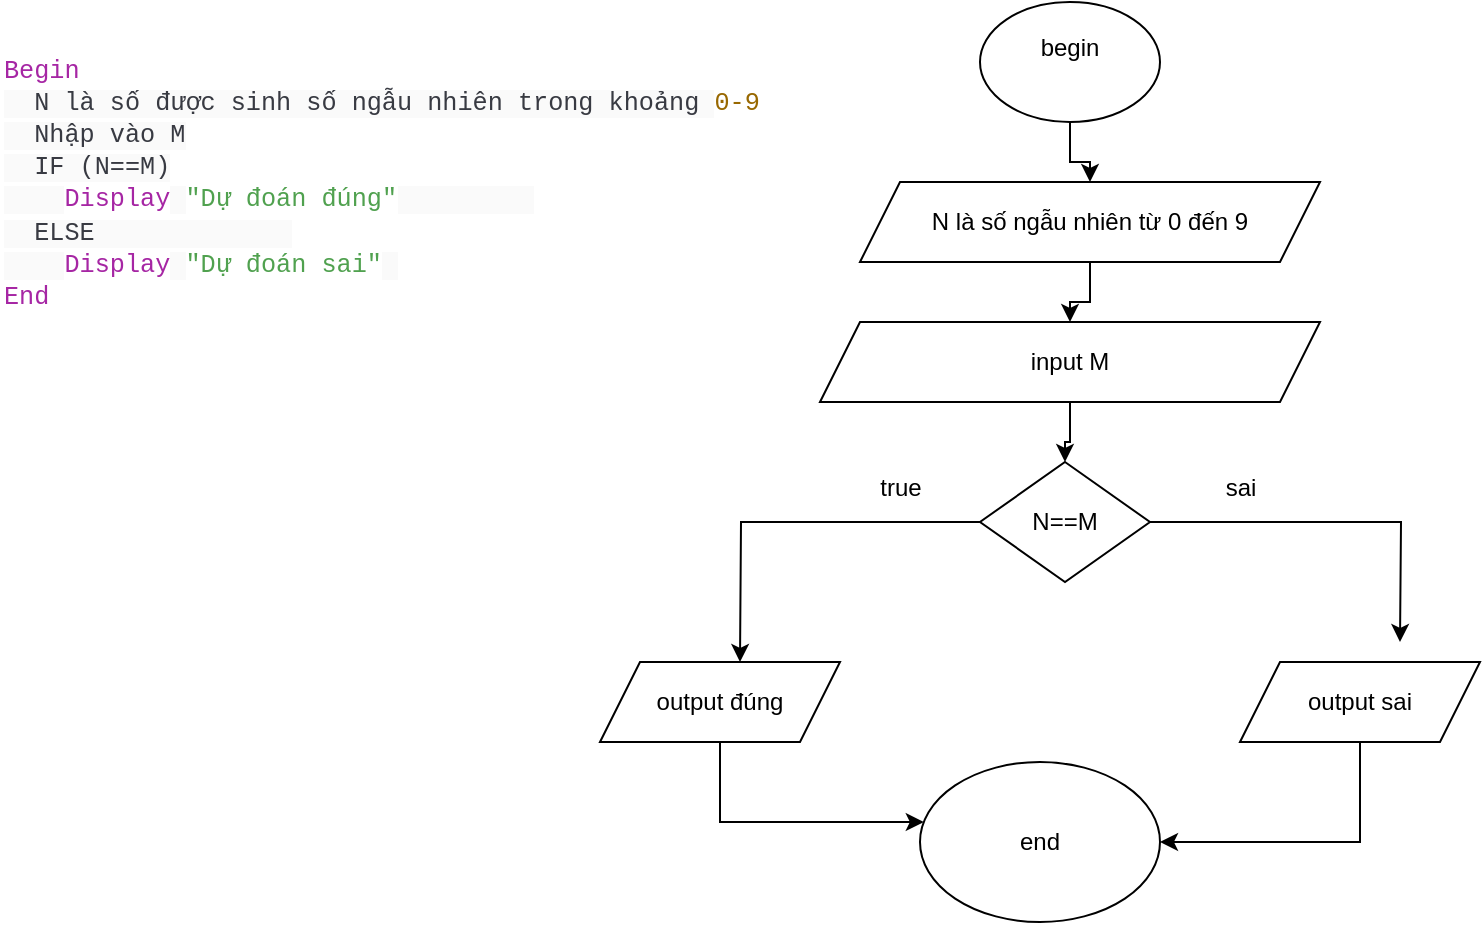 <mxfile version="24.6.4" type="device" pages="4">
  <diagram name="Page-1" id="bhbfgpit3lowmcE8QvX_">
    <mxGraphModel dx="1036" dy="606" grid="1" gridSize="10" guides="1" tooltips="1" connect="1" arrows="1" fold="1" page="1" pageScale="1" pageWidth="850" pageHeight="1100" math="0" shadow="0">
      <root>
        <mxCell id="0" />
        <mxCell id="1" parent="0" />
        <mxCell id="yiTXcHkYaBX103gatUNw-1" value="&lt;span class=&quot;hljs-keyword&quot; style=&quot;box-sizing: border-box; color: rgb(166, 38, 164); font-family: SFMono-Regular, Menlo, Monaco, Consolas, &amp;quot;Liberation Mono&amp;quot;, &amp;quot;Courier New&amp;quot;, monospace; font-size: 12.6px; font-style: normal; font-variant-ligatures: normal; font-variant-caps: normal; font-weight: 400; letter-spacing: normal; orphans: 2; text-align: left; text-indent: 0px; text-transform: none; widows: 2; word-spacing: 0px; -webkit-text-stroke-width: 0px; white-space: pre; text-decoration-thickness: initial; text-decoration-style: initial; text-decoration-color: initial;&quot;&gt;Begin&lt;/span&gt;&lt;br style=&quot;box-sizing: border-box; color: rgb(56, 58, 66); font-family: SFMono-Regular, Menlo, Monaco, Consolas, &amp;quot;Liberation Mono&amp;quot;, &amp;quot;Courier New&amp;quot;, monospace; font-size: 12.6px; font-style: normal; font-variant-ligatures: normal; font-variant-caps: normal; font-weight: 400; letter-spacing: normal; orphans: 2; text-align: left; text-indent: 0px; text-transform: none; widows: 2; word-spacing: 0px; -webkit-text-stroke-width: 0px; white-space: pre; text-decoration-thickness: initial; text-decoration-style: initial; text-decoration-color: initial;&quot;&gt;&lt;span style=&quot;color: rgb(56, 58, 66); font-family: SFMono-Regular, Menlo, Monaco, Consolas, &amp;quot;Liberation Mono&amp;quot;, &amp;quot;Courier New&amp;quot;, monospace; font-size: 12.6px; font-style: normal; font-variant-ligatures: normal; font-variant-caps: normal; font-weight: 400; letter-spacing: normal; orphans: 2; text-align: left; text-indent: 0px; text-transform: none; widows: 2; word-spacing: 0px; -webkit-text-stroke-width: 0px; white-space: pre; background-color: rgb(250, 250, 250); text-decoration-thickness: initial; text-decoration-style: initial; text-decoration-color: initial; display: inline !important; float: none;&quot;&gt;&amp;nbsp; N là số được sinh số ngẫu nhiên trong khoảng &lt;/span&gt;&lt;span class=&quot;hljs-number&quot; style=&quot;box-sizing: border-box; color: rgb(152, 104, 1); font-family: SFMono-Regular, Menlo, Monaco, Consolas, &amp;quot;Liberation Mono&amp;quot;, &amp;quot;Courier New&amp;quot;, monospace; font-size: 12.6px; font-style: normal; font-variant-ligatures: normal; font-variant-caps: normal; font-weight: 400; letter-spacing: normal; orphans: 2; text-align: left; text-indent: 0px; text-transform: none; widows: 2; word-spacing: 0px; -webkit-text-stroke-width: 0px; white-space: pre; text-decoration-thickness: initial; text-decoration-style: initial; text-decoration-color: initial;&quot;&gt;0&lt;/span&gt;&lt;span class=&quot;hljs-number&quot; style=&quot;box-sizing: border-box; color: rgb(152, 104, 1); font-family: SFMono-Regular, Menlo, Monaco, Consolas, &amp;quot;Liberation Mono&amp;quot;, &amp;quot;Courier New&amp;quot;, monospace; font-size: 12.6px; font-style: normal; font-variant-ligatures: normal; font-variant-caps: normal; font-weight: 400; letter-spacing: normal; orphans: 2; text-align: left; text-indent: 0px; text-transform: none; widows: 2; word-spacing: 0px; -webkit-text-stroke-width: 0px; white-space: pre; text-decoration-thickness: initial; text-decoration-style: initial; text-decoration-color: initial;&quot;&gt;-9&lt;/span&gt;&lt;br style=&quot;box-sizing: border-box; color: rgb(56, 58, 66); font-family: SFMono-Regular, Menlo, Monaco, Consolas, &amp;quot;Liberation Mono&amp;quot;, &amp;quot;Courier New&amp;quot;, monospace; font-size: 12.6px; font-style: normal; font-variant-ligatures: normal; font-variant-caps: normal; font-weight: 400; letter-spacing: normal; orphans: 2; text-align: left; text-indent: 0px; text-transform: none; widows: 2; word-spacing: 0px; -webkit-text-stroke-width: 0px; white-space: pre; text-decoration-thickness: initial; text-decoration-style: initial; text-decoration-color: initial;&quot;&gt;&lt;span style=&quot;color: rgb(56, 58, 66); font-family: SFMono-Regular, Menlo, Monaco, Consolas, &amp;quot;Liberation Mono&amp;quot;, &amp;quot;Courier New&amp;quot;, monospace; font-size: 12.6px; font-style: normal; font-variant-ligatures: normal; font-variant-caps: normal; font-weight: 400; letter-spacing: normal; orphans: 2; text-align: left; text-indent: 0px; text-transform: none; widows: 2; word-spacing: 0px; -webkit-text-stroke-width: 0px; white-space: pre; background-color: rgb(250, 250, 250); text-decoration-thickness: initial; text-decoration-style: initial; text-decoration-color: initial; display: inline !important; float: none;&quot;&gt;&amp;nbsp; Nhập vào M&lt;/span&gt;&lt;br style=&quot;box-sizing: border-box; color: rgb(56, 58, 66); font-family: SFMono-Regular, Menlo, Monaco, Consolas, &amp;quot;Liberation Mono&amp;quot;, &amp;quot;Courier New&amp;quot;, monospace; font-size: 12.6px; font-style: normal; font-variant-ligatures: normal; font-variant-caps: normal; font-weight: 400; letter-spacing: normal; orphans: 2; text-align: left; text-indent: 0px; text-transform: none; widows: 2; word-spacing: 0px; -webkit-text-stroke-width: 0px; white-space: pre; text-decoration-thickness: initial; text-decoration-style: initial; text-decoration-color: initial;&quot;&gt;&lt;span style=&quot;color: rgb(56, 58, 66); font-family: SFMono-Regular, Menlo, Monaco, Consolas, &amp;quot;Liberation Mono&amp;quot;, &amp;quot;Courier New&amp;quot;, monospace; font-size: 12.6px; font-style: normal; font-variant-ligatures: normal; font-variant-caps: normal; font-weight: 400; letter-spacing: normal; orphans: 2; text-align: left; text-indent: 0px; text-transform: none; widows: 2; word-spacing: 0px; -webkit-text-stroke-width: 0px; white-space: pre; background-color: rgb(250, 250, 250); text-decoration-thickness: initial; text-decoration-style: initial; text-decoration-color: initial; display: inline !important; float: none;&quot;&gt;&amp;nbsp; IF (N==M)&lt;/span&gt;&lt;br style=&quot;box-sizing: border-box; color: rgb(56, 58, 66); font-family: SFMono-Regular, Menlo, Monaco, Consolas, &amp;quot;Liberation Mono&amp;quot;, &amp;quot;Courier New&amp;quot;, monospace; font-size: 12.6px; font-style: normal; font-variant-ligatures: normal; font-variant-caps: normal; font-weight: 400; letter-spacing: normal; orphans: 2; text-align: left; text-indent: 0px; text-transform: none; widows: 2; word-spacing: 0px; -webkit-text-stroke-width: 0px; white-space: pre; text-decoration-thickness: initial; text-decoration-style: initial; text-decoration-color: initial;&quot;&gt;&lt;span style=&quot;color: rgb(56, 58, 66); font-family: SFMono-Regular, Menlo, Monaco, Consolas, &amp;quot;Liberation Mono&amp;quot;, &amp;quot;Courier New&amp;quot;, monospace; font-size: 12.6px; font-style: normal; font-variant-ligatures: normal; font-variant-caps: normal; font-weight: 400; letter-spacing: normal; orphans: 2; text-align: left; text-indent: 0px; text-transform: none; widows: 2; word-spacing: 0px; -webkit-text-stroke-width: 0px; white-space: pre; background-color: rgb(250, 250, 250); text-decoration-thickness: initial; text-decoration-style: initial; text-decoration-color: initial; display: inline !important; float: none;&quot;&gt;&amp;nbsp;&amp;nbsp;&amp;nbsp; &lt;/span&gt;&lt;span class=&quot;hljs-keyword&quot; style=&quot;box-sizing: border-box; color: rgb(166, 38, 164); font-family: SFMono-Regular, Menlo, Monaco, Consolas, &amp;quot;Liberation Mono&amp;quot;, &amp;quot;Courier New&amp;quot;, monospace; font-size: 12.6px; font-style: normal; font-variant-ligatures: normal; font-variant-caps: normal; font-weight: 400; letter-spacing: normal; orphans: 2; text-align: left; text-indent: 0px; text-transform: none; widows: 2; word-spacing: 0px; -webkit-text-stroke-width: 0px; white-space: pre; text-decoration-thickness: initial; text-decoration-style: initial; text-decoration-color: initial;&quot;&gt;Display&lt;/span&gt;&lt;span style=&quot;color: rgb(56, 58, 66); font-family: SFMono-Regular, Menlo, Monaco, Consolas, &amp;quot;Liberation Mono&amp;quot;, &amp;quot;Courier New&amp;quot;, monospace; font-size: 12.6px; font-style: normal; font-variant-ligatures: normal; font-variant-caps: normal; font-weight: 400; letter-spacing: normal; orphans: 2; text-align: left; text-indent: 0px; text-transform: none; widows: 2; word-spacing: 0px; -webkit-text-stroke-width: 0px; white-space: pre; background-color: rgb(250, 250, 250); text-decoration-thickness: initial; text-decoration-style: initial; text-decoration-color: initial; display: inline !important; float: none;&quot;&gt; &lt;/span&gt;&lt;span class=&quot;hljs-string&quot; style=&quot;box-sizing: border-box; color: rgb(80, 161, 79); font-family: SFMono-Regular, Menlo, Monaco, Consolas, &amp;quot;Liberation Mono&amp;quot;, &amp;quot;Courier New&amp;quot;, monospace; font-size: 12.6px; font-style: normal; font-variant-ligatures: normal; font-variant-caps: normal; font-weight: 400; letter-spacing: normal; orphans: 2; text-align: left; text-indent: 0px; text-transform: none; widows: 2; word-spacing: 0px; -webkit-text-stroke-width: 0px; white-space: pre; text-decoration-thickness: initial; text-decoration-style: initial; text-decoration-color: initial;&quot;&gt;&quot;Dự đoán đúng&quot;&lt;/span&gt;&lt;span style=&quot;color: rgb(56, 58, 66); font-family: SFMono-Regular, Menlo, Monaco, Consolas, &amp;quot;Liberation Mono&amp;quot;, &amp;quot;Courier New&amp;quot;, monospace; font-size: 12.6px; font-style: normal; font-variant-ligatures: normal; font-variant-caps: normal; font-weight: 400; letter-spacing: normal; orphans: 2; text-align: left; text-indent: 0px; text-transform: none; widows: 2; word-spacing: 0px; -webkit-text-stroke-width: 0px; white-space: pre; background-color: rgb(250, 250, 250); text-decoration-thickness: initial; text-decoration-style: initial; text-decoration-color: initial; display: inline !important; float: none;&quot;&gt;&amp;nbsp;&amp;nbsp;&amp;nbsp;&amp;nbsp;&amp;nbsp;&amp;nbsp;&amp;nbsp; &amp;nbsp;&lt;/span&gt;&lt;br style=&quot;box-sizing: border-box; color: rgb(56, 58, 66); font-family: SFMono-Regular, Menlo, Monaco, Consolas, &amp;quot;Liberation Mono&amp;quot;, &amp;quot;Courier New&amp;quot;, monospace; font-size: 12.6px; font-style: normal; font-variant-ligatures: normal; font-variant-caps: normal; font-weight: 400; letter-spacing: normal; orphans: 2; text-align: left; text-indent: 0px; text-transform: none; widows: 2; word-spacing: 0px; -webkit-text-stroke-width: 0px; white-space: pre; text-decoration-thickness: initial; text-decoration-style: initial; text-decoration-color: initial;&quot;&gt;&lt;span style=&quot;color: rgb(56, 58, 66); font-family: SFMono-Regular, Menlo, Monaco, Consolas, &amp;quot;Liberation Mono&amp;quot;, &amp;quot;Courier New&amp;quot;, monospace; font-size: 12.6px; font-style: normal; font-variant-ligatures: normal; font-variant-caps: normal; font-weight: 400; letter-spacing: normal; orphans: 2; text-align: left; text-indent: 0px; text-transform: none; widows: 2; word-spacing: 0px; -webkit-text-stroke-width: 0px; white-space: pre; background-color: rgb(250, 250, 250); text-decoration-thickness: initial; text-decoration-style: initial; text-decoration-color: initial; display: inline !important; float: none;&quot;&gt;&amp;nbsp; ELSE&amp;nbsp;&amp;nbsp;&amp;nbsp;&amp;nbsp;&amp;nbsp;&amp;nbsp;&amp;nbsp;&amp;nbsp;&amp;nbsp;&amp;nbsp;&amp;nbsp; &amp;nbsp;&lt;/span&gt;&lt;br style=&quot;box-sizing: border-box; color: rgb(56, 58, 66); font-family: SFMono-Regular, Menlo, Monaco, Consolas, &amp;quot;Liberation Mono&amp;quot;, &amp;quot;Courier New&amp;quot;, monospace; font-size: 12.6px; font-style: normal; font-variant-ligatures: normal; font-variant-caps: normal; font-weight: 400; letter-spacing: normal; orphans: 2; text-align: left; text-indent: 0px; text-transform: none; widows: 2; word-spacing: 0px; -webkit-text-stroke-width: 0px; white-space: pre; text-decoration-thickness: initial; text-decoration-style: initial; text-decoration-color: initial;&quot;&gt;&lt;span style=&quot;color: rgb(56, 58, 66); font-family: SFMono-Regular, Menlo, Monaco, Consolas, &amp;quot;Liberation Mono&amp;quot;, &amp;quot;Courier New&amp;quot;, monospace; font-size: 12.6px; font-style: normal; font-variant-ligatures: normal; font-variant-caps: normal; font-weight: 400; letter-spacing: normal; orphans: 2; text-align: left; text-indent: 0px; text-transform: none; widows: 2; word-spacing: 0px; -webkit-text-stroke-width: 0px; white-space: pre; background-color: rgb(250, 250, 250); text-decoration-thickness: initial; text-decoration-style: initial; text-decoration-color: initial; display: inline !important; float: none;&quot;&gt;&amp;nbsp;&amp;nbsp;&amp;nbsp; &lt;/span&gt;&lt;span class=&quot;hljs-keyword&quot; style=&quot;box-sizing: border-box; color: rgb(166, 38, 164); font-family: SFMono-Regular, Menlo, Monaco, Consolas, &amp;quot;Liberation Mono&amp;quot;, &amp;quot;Courier New&amp;quot;, monospace; font-size: 12.6px; font-style: normal; font-variant-ligatures: normal; font-variant-caps: normal; font-weight: 400; letter-spacing: normal; orphans: 2; text-align: left; text-indent: 0px; text-transform: none; widows: 2; word-spacing: 0px; -webkit-text-stroke-width: 0px; white-space: pre; text-decoration-thickness: initial; text-decoration-style: initial; text-decoration-color: initial;&quot;&gt;Display&lt;/span&gt;&lt;span style=&quot;color: rgb(56, 58, 66); font-family: SFMono-Regular, Menlo, Monaco, Consolas, &amp;quot;Liberation Mono&amp;quot;, &amp;quot;Courier New&amp;quot;, monospace; font-size: 12.6px; font-style: normal; font-variant-ligatures: normal; font-variant-caps: normal; font-weight: 400; letter-spacing: normal; orphans: 2; text-align: left; text-indent: 0px; text-transform: none; widows: 2; word-spacing: 0px; -webkit-text-stroke-width: 0px; white-space: pre; background-color: rgb(250, 250, 250); text-decoration-thickness: initial; text-decoration-style: initial; text-decoration-color: initial; display: inline !important; float: none;&quot;&gt; &lt;/span&gt;&lt;span class=&quot;hljs-string&quot; style=&quot;box-sizing: border-box; color: rgb(80, 161, 79); font-family: SFMono-Regular, Menlo, Monaco, Consolas, &amp;quot;Liberation Mono&amp;quot;, &amp;quot;Courier New&amp;quot;, monospace; font-size: 12.6px; font-style: normal; font-variant-ligatures: normal; font-variant-caps: normal; font-weight: 400; letter-spacing: normal; orphans: 2; text-align: left; text-indent: 0px; text-transform: none; widows: 2; word-spacing: 0px; -webkit-text-stroke-width: 0px; white-space: pre; text-decoration-thickness: initial; text-decoration-style: initial; text-decoration-color: initial;&quot;&gt;&quot;Dự đoán sai&quot;&lt;/span&gt;&lt;span style=&quot;color: rgb(56, 58, 66); font-family: SFMono-Regular, Menlo, Monaco, Consolas, &amp;quot;Liberation Mono&amp;quot;, &amp;quot;Courier New&amp;quot;, monospace; font-size: 12.6px; font-style: normal; font-variant-ligatures: normal; font-variant-caps: normal; font-weight: 400; letter-spacing: normal; orphans: 2; text-align: left; text-indent: 0px; text-transform: none; widows: 2; word-spacing: 0px; -webkit-text-stroke-width: 0px; white-space: pre; background-color: rgb(250, 250, 250); text-decoration-thickness: initial; text-decoration-style: initial; text-decoration-color: initial; display: inline !important; float: none;&quot;&gt; &lt;/span&gt;&lt;br style=&quot;box-sizing: border-box; color: rgb(56, 58, 66); font-family: SFMono-Regular, Menlo, Monaco, Consolas, &amp;quot;Liberation Mono&amp;quot;, &amp;quot;Courier New&amp;quot;, monospace; font-size: 12.6px; font-style: normal; font-variant-ligatures: normal; font-variant-caps: normal; font-weight: 400; letter-spacing: normal; orphans: 2; text-align: left; text-indent: 0px; text-transform: none; widows: 2; word-spacing: 0px; -webkit-text-stroke-width: 0px; white-space: pre; text-decoration-thickness: initial; text-decoration-style: initial; text-decoration-color: initial;&quot;&gt;&lt;span class=&quot;hljs-keyword&quot; style=&quot;box-sizing: border-box; color: rgb(166, 38, 164); font-family: SFMono-Regular, Menlo, Monaco, Consolas, &amp;quot;Liberation Mono&amp;quot;, &amp;quot;Courier New&amp;quot;, monospace; font-size: 12.6px; font-style: normal; font-variant-ligatures: normal; font-variant-caps: normal; font-weight: 400; letter-spacing: normal; orphans: 2; text-align: left; text-indent: 0px; text-transform: none; widows: 2; word-spacing: 0px; -webkit-text-stroke-width: 0px; white-space: pre; text-decoration-thickness: initial; text-decoration-style: initial; text-decoration-color: initial;&quot;&gt;End&lt;/span&gt;" style="text;whiteSpace=wrap;html=1;" vertex="1" parent="1">
          <mxGeometry x="20" y="130" width="350" height="120" as="geometry" />
        </mxCell>
        <mxCell id="yiTXcHkYaBX103gatUNw-6" style="edgeStyle=orthogonalEdgeStyle;rounded=0;orthogonalLoop=1;jettySize=auto;html=1;" edge="1" parent="1" source="yiTXcHkYaBX103gatUNw-2" target="yiTXcHkYaBX103gatUNw-3">
          <mxGeometry relative="1" as="geometry" />
        </mxCell>
        <mxCell id="yiTXcHkYaBX103gatUNw-2" value="begin&lt;div&gt;&lt;br&gt;&lt;/div&gt;" style="ellipse;whiteSpace=wrap;html=1;" vertex="1" parent="1">
          <mxGeometry x="510" y="110" width="90" height="60" as="geometry" />
        </mxCell>
        <mxCell id="yiTXcHkYaBX103gatUNw-7" style="edgeStyle=orthogonalEdgeStyle;rounded=0;orthogonalLoop=1;jettySize=auto;html=1;" edge="1" parent="1" source="yiTXcHkYaBX103gatUNw-3" target="yiTXcHkYaBX103gatUNw-4">
          <mxGeometry relative="1" as="geometry" />
        </mxCell>
        <mxCell id="yiTXcHkYaBX103gatUNw-3" value="N là số ngẫu nhiên từ 0 đến 9" style="shape=parallelogram;perimeter=parallelogramPerimeter;whiteSpace=wrap;html=1;fixedSize=1;" vertex="1" parent="1">
          <mxGeometry x="450" y="200" width="230" height="40" as="geometry" />
        </mxCell>
        <mxCell id="yiTXcHkYaBX103gatUNw-9" style="edgeStyle=orthogonalEdgeStyle;rounded=0;orthogonalLoop=1;jettySize=auto;html=1;" edge="1" parent="1" source="yiTXcHkYaBX103gatUNw-4" target="yiTXcHkYaBX103gatUNw-8">
          <mxGeometry relative="1" as="geometry" />
        </mxCell>
        <mxCell id="yiTXcHkYaBX103gatUNw-4" value="input M" style="shape=parallelogram;perimeter=parallelogramPerimeter;whiteSpace=wrap;html=1;fixedSize=1;" vertex="1" parent="1">
          <mxGeometry x="430" y="270" width="250" height="40" as="geometry" />
        </mxCell>
        <mxCell id="yiTXcHkYaBX103gatUNw-10" style="edgeStyle=orthogonalEdgeStyle;rounded=0;orthogonalLoop=1;jettySize=auto;html=1;" edge="1" parent="1" source="yiTXcHkYaBX103gatUNw-8">
          <mxGeometry relative="1" as="geometry">
            <mxPoint x="390" y="440" as="targetPoint" />
          </mxGeometry>
        </mxCell>
        <mxCell id="yiTXcHkYaBX103gatUNw-13" style="edgeStyle=orthogonalEdgeStyle;rounded=0;orthogonalLoop=1;jettySize=auto;html=1;" edge="1" parent="1" source="yiTXcHkYaBX103gatUNw-8">
          <mxGeometry relative="1" as="geometry">
            <mxPoint x="720" y="430" as="targetPoint" />
          </mxGeometry>
        </mxCell>
        <mxCell id="yiTXcHkYaBX103gatUNw-8" value="N==M" style="rhombus;whiteSpace=wrap;html=1;" vertex="1" parent="1">
          <mxGeometry x="510" y="340" width="85" height="60" as="geometry" />
        </mxCell>
        <mxCell id="yiTXcHkYaBX103gatUNw-16" style="edgeStyle=orthogonalEdgeStyle;rounded=0;orthogonalLoop=1;jettySize=auto;html=1;" edge="1" parent="1" source="yiTXcHkYaBX103gatUNw-11" target="yiTXcHkYaBX103gatUNw-15">
          <mxGeometry relative="1" as="geometry">
            <mxPoint x="380" y="540" as="targetPoint" />
            <Array as="points">
              <mxPoint x="380" y="520" />
            </Array>
          </mxGeometry>
        </mxCell>
        <mxCell id="yiTXcHkYaBX103gatUNw-11" value="output đúng" style="shape=parallelogram;perimeter=parallelogramPerimeter;whiteSpace=wrap;html=1;fixedSize=1;" vertex="1" parent="1">
          <mxGeometry x="320" y="440" width="120" height="40" as="geometry" />
        </mxCell>
        <mxCell id="yiTXcHkYaBX103gatUNw-17" style="edgeStyle=orthogonalEdgeStyle;rounded=0;orthogonalLoop=1;jettySize=auto;html=1;entryX=1;entryY=0.5;entryDx=0;entryDy=0;" edge="1" parent="1" source="yiTXcHkYaBX103gatUNw-12" target="yiTXcHkYaBX103gatUNw-15">
          <mxGeometry relative="1" as="geometry">
            <Array as="points">
              <mxPoint x="700" y="530" />
            </Array>
          </mxGeometry>
        </mxCell>
        <mxCell id="yiTXcHkYaBX103gatUNw-12" value="output sai" style="shape=parallelogram;perimeter=parallelogramPerimeter;whiteSpace=wrap;html=1;fixedSize=1;" vertex="1" parent="1">
          <mxGeometry x="640" y="440" width="120" height="40" as="geometry" />
        </mxCell>
        <mxCell id="yiTXcHkYaBX103gatUNw-15" value="end" style="ellipse;whiteSpace=wrap;html=1;" vertex="1" parent="1">
          <mxGeometry x="480" y="490" width="120" height="80" as="geometry" />
        </mxCell>
        <mxCell id="yiTXcHkYaBX103gatUNw-18" value="true" style="text;html=1;align=center;verticalAlign=middle;resizable=0;points=[];autosize=1;strokeColor=none;fillColor=none;" vertex="1" parent="1">
          <mxGeometry x="450" y="338" width="40" height="30" as="geometry" />
        </mxCell>
        <mxCell id="yiTXcHkYaBX103gatUNw-19" value="sai" style="text;html=1;align=center;verticalAlign=middle;resizable=0;points=[];autosize=1;strokeColor=none;fillColor=none;" vertex="1" parent="1">
          <mxGeometry x="620" y="338" width="40" height="30" as="geometry" />
        </mxCell>
      </root>
    </mxGraphModel>
  </diagram>
  <diagram id="GyvNtL29dbaTqg2r1fX8" name="Page-2">
    <mxGraphModel dx="1036" dy="606" grid="1" gridSize="10" guides="1" tooltips="1" connect="1" arrows="1" fold="1" page="1" pageScale="1" pageWidth="850" pageHeight="1100" math="0" shadow="0">
      <root>
        <mxCell id="0" />
        <mxCell id="1" parent="0" />
        <mxCell id="lme1MYv5iVQYJhb0wVyr-4" value="begin" style="ellipse;whiteSpace=wrap;html=1;" vertex="1" parent="1">
          <mxGeometry x="510" y="70" width="120" height="50" as="geometry" />
        </mxCell>
        <mxCell id="lme1MYv5iVQYJhb0wVyr-10" style="edgeStyle=orthogonalEdgeStyle;rounded=0;orthogonalLoop=1;jettySize=auto;html=1;" edge="1" parent="1" source="lme1MYv5iVQYJhb0wVyr-5">
          <mxGeometry relative="1" as="geometry">
            <mxPoint x="575" y="220" as="targetPoint" />
          </mxGeometry>
        </mxCell>
        <mxCell id="lme1MYv5iVQYJhb0wVyr-5" value="math , physics , chemistry&amp;nbsp;&lt;div&gt;R = average&lt;/div&gt;" style="shape=parallelogram;perimeter=parallelogramPerimeter;whiteSpace=wrap;html=1;fixedSize=1;" vertex="1" parent="1">
          <mxGeometry x="460" y="150" width="230" height="40" as="geometry" />
        </mxCell>
        <mxCell id="lme1MYv5iVQYJhb0wVyr-9" style="edgeStyle=orthogonalEdgeStyle;rounded=0;orthogonalLoop=1;jettySize=auto;html=1;entryX=0.478;entryY=0.25;entryDx=0;entryDy=0;entryPerimeter=0;" edge="1" parent="1" source="lme1MYv5iVQYJhb0wVyr-4" target="lme1MYv5iVQYJhb0wVyr-5">
          <mxGeometry relative="1" as="geometry" />
        </mxCell>
        <mxCell id="lme1MYv5iVQYJhb0wVyr-17" style="edgeStyle=orthogonalEdgeStyle;rounded=0;orthogonalLoop=1;jettySize=auto;html=1;entryX=0.5;entryY=0;entryDx=0;entryDy=0;" edge="1" parent="1" source="lme1MYv5iVQYJhb0wVyr-14" target="lme1MYv5iVQYJhb0wVyr-15">
          <mxGeometry relative="1" as="geometry" />
        </mxCell>
        <mxCell id="lme1MYv5iVQYJhb0wVyr-14" value="R = (math + physics + chemistry) / 3" style="rounded=0;whiteSpace=wrap;html=1;" vertex="1" parent="1">
          <mxGeometry x="497.5" y="225" width="155" height="60" as="geometry" />
        </mxCell>
        <mxCell id="lme1MYv5iVQYJhb0wVyr-18" style="edgeStyle=orthogonalEdgeStyle;rounded=0;orthogonalLoop=1;jettySize=auto;html=1;" edge="1" parent="1" source="lme1MYv5iVQYJhb0wVyr-15" target="lme1MYv5iVQYJhb0wVyr-16">
          <mxGeometry relative="1" as="geometry" />
        </mxCell>
        <mxCell id="lme1MYv5iVQYJhb0wVyr-15" value="output R" style="shape=parallelogram;perimeter=parallelogramPerimeter;whiteSpace=wrap;html=1;fixedSize=1;size=10;" vertex="1" parent="1">
          <mxGeometry x="476.25" y="320" width="187.5" height="40" as="geometry" />
        </mxCell>
        <mxCell id="lme1MYv5iVQYJhb0wVyr-16" value="end" style="ellipse;whiteSpace=wrap;html=1;" vertex="1" parent="1">
          <mxGeometry x="510" y="390" width="120" height="50" as="geometry" />
        </mxCell>
        <mxCell id="lme1MYv5iVQYJhb0wVyr-20" value="&lt;p class=&quot;MsoNormal&quot;&gt;Begin &lt;/p&gt;&#xa;&#xa;&lt;p class=&quot;MsoNormal&quot;&gt;Input &lt;span style=&quot;mso-spacerun:yes&quot;&gt;&amp;nbsp;&lt;/span&gt;math, physics ,&#xa;chemistry , R = average&lt;/p&gt;&#xa;&#xa;&lt;p class=&quot;MsoNormal&quot;&gt;&lt;span style=&quot;mso-spacerun:yes&quot;&gt;&amp;nbsp;&amp;nbsp;&amp;nbsp;&amp;nbsp;&amp;nbsp; &lt;/span&gt;R = (a+b+c)/3&lt;/p&gt;&#xa;&#xa;&lt;p class=&quot;MsoNormal&quot;&gt;Output R&lt;/p&gt;&#xa;&#xa;&lt;p class=&quot;MsoNormal&quot;&gt;End&lt;/p&gt;&#xa;&#xa;&lt;p class=&quot;MsoNormal&quot;&gt;&amp;nbsp;&lt;/p&gt;" style="text;whiteSpace=wrap;html=1;" vertex="1" parent="1">
          <mxGeometry x="50" y="40" width="160" height="410" as="geometry" />
        </mxCell>
      </root>
    </mxGraphModel>
  </diagram>
  <diagram id="u-iZ9A9UIvrqMXlQp1tI" name="Page-3">
    <mxGraphModel dx="1036" dy="606" grid="1" gridSize="10" guides="1" tooltips="1" connect="1" arrows="1" fold="1" page="1" pageScale="1" pageWidth="850" pageHeight="1100" math="0" shadow="0">
      <root>
        <mxCell id="0" />
        <mxCell id="1" parent="0" />
        <mxCell id="Y6Bzm8AtuTuKka6iInX6-2" value="&lt;p class=&quot;MsoNormal&quot;&gt;begin&lt;/p&gt;&#xa;&#xa;&lt;p class=&quot;MsoNormal&quot;&gt;input a,b,c &lt;/p&gt;&#xa;&#xa;&lt;p class=&quot;MsoNormal&quot;&gt;&lt;span style=&quot;mso-spacerun:yes&quot;&gt;&amp;nbsp;&amp;nbsp;&amp;nbsp;&amp;nbsp;&amp;nbsp;&amp;nbsp; &lt;/span&gt;max = a&lt;/p&gt;&#xa;&#xa;&lt;p class=&quot;MsoNormal&quot;&gt;if b &amp;gt; max , max = b &lt;/p&gt;&#xa;&#xa;&lt;p class=&quot;MsoNormal&quot;&gt;if c &amp;gt; max , max = C &lt;/p&gt;&#xa;&#xa;&lt;p class=&quot;MsoNormal&quot;&gt;display max &lt;/p&gt;&#xa;&#xa;&lt;p class=&quot;MsoNormal&quot;&gt;end &lt;/p&gt;" style="text;whiteSpace=wrap;html=1;" vertex="1" parent="1">
          <mxGeometry x="20" y="60" width="190" height="450" as="geometry" />
        </mxCell>
        <mxCell id="Y6Bzm8AtuTuKka6iInX6-3" value="begin&#39;" style="ellipse;whiteSpace=wrap;html=1;" vertex="1" parent="1">
          <mxGeometry x="460" y="70" width="120" height="50" as="geometry" />
        </mxCell>
        <mxCell id="Y6Bzm8AtuTuKka6iInX6-22" style="edgeStyle=orthogonalEdgeStyle;rounded=0;orthogonalLoop=1;jettySize=auto;html=1;entryX=0.5;entryY=0;entryDx=0;entryDy=0;" edge="1" parent="1" source="Y6Bzm8AtuTuKka6iInX6-4" target="Y6Bzm8AtuTuKka6iInX6-9">
          <mxGeometry relative="1" as="geometry" />
        </mxCell>
        <mxCell id="Y6Bzm8AtuTuKka6iInX6-4" value="input a,b,c&amp;nbsp;" style="shape=parallelogram;perimeter=parallelogramPerimeter;whiteSpace=wrap;html=1;fixedSize=1;" vertex="1" parent="1">
          <mxGeometry x="410" y="160" width="200" height="40" as="geometry" />
        </mxCell>
        <mxCell id="Y6Bzm8AtuTuKka6iInX6-10" style="edgeStyle=orthogonalEdgeStyle;rounded=0;orthogonalLoop=1;jettySize=auto;html=1;" edge="1" parent="1" source="Y6Bzm8AtuTuKka6iInX6-6">
          <mxGeometry relative="1" as="geometry">
            <mxPoint x="510" y="390" as="targetPoint" />
          </mxGeometry>
        </mxCell>
        <mxCell id="Y6Bzm8AtuTuKka6iInX6-6" value="b&amp;gt;max" style="rhombus;whiteSpace=wrap;html=1;" vertex="1" parent="1">
          <mxGeometry x="470" y="300" width="80" height="60" as="geometry" />
        </mxCell>
        <mxCell id="Y6Bzm8AtuTuKka6iInX6-24" style="edgeStyle=orthogonalEdgeStyle;rounded=0;orthogonalLoop=1;jettySize=auto;html=1;" edge="1" parent="1" source="Y6Bzm8AtuTuKka6iInX6-8">
          <mxGeometry relative="1" as="geometry">
            <mxPoint x="790" y="420" as="targetPoint" />
            <Array as="points">
              <mxPoint x="770" y="320" />
              <mxPoint x="770" y="321" />
            </Array>
          </mxGeometry>
        </mxCell>
        <mxCell id="Y6Bzm8AtuTuKka6iInX6-8" value="max = b" style="shape=parallelogram;perimeter=parallelogramPerimeter;whiteSpace=wrap;html=1;fixedSize=1;" vertex="1" parent="1">
          <mxGeometry x="630" y="290" width="120" height="60" as="geometry" />
        </mxCell>
        <mxCell id="Y6Bzm8AtuTuKka6iInX6-23" style="edgeStyle=orthogonalEdgeStyle;rounded=0;orthogonalLoop=1;jettySize=auto;html=1;entryX=0.5;entryY=0;entryDx=0;entryDy=0;" edge="1" parent="1" source="Y6Bzm8AtuTuKka6iInX6-9" target="Y6Bzm8AtuTuKka6iInX6-6">
          <mxGeometry relative="1" as="geometry" />
        </mxCell>
        <mxCell id="Y6Bzm8AtuTuKka6iInX6-9" value="max = a" style="rounded=0;whiteSpace=wrap;html=1;" vertex="1" parent="1">
          <mxGeometry x="450" y="230" width="120" height="40" as="geometry" />
        </mxCell>
        <mxCell id="Y6Bzm8AtuTuKka6iInX6-12" style="edgeStyle=orthogonalEdgeStyle;rounded=0;orthogonalLoop=1;jettySize=auto;html=1;" edge="1" parent="1" source="Y6Bzm8AtuTuKka6iInX6-11">
          <mxGeometry relative="1" as="geometry">
            <mxPoint x="640" y="420" as="targetPoint" />
          </mxGeometry>
        </mxCell>
        <mxCell id="Y6Bzm8AtuTuKka6iInX6-14" style="edgeStyle=orthogonalEdgeStyle;rounded=0;orthogonalLoop=1;jettySize=auto;html=1;" edge="1" parent="1" source="Y6Bzm8AtuTuKka6iInX6-11">
          <mxGeometry relative="1" as="geometry">
            <mxPoint x="510" y="490" as="targetPoint" />
          </mxGeometry>
        </mxCell>
        <mxCell id="Y6Bzm8AtuTuKka6iInX6-11" value="c &amp;gt; max&amp;nbsp;" style="rhombus;whiteSpace=wrap;html=1;" vertex="1" parent="1">
          <mxGeometry x="470" y="390" width="80" height="60" as="geometry" />
        </mxCell>
        <mxCell id="Y6Bzm8AtuTuKka6iInX6-25" style="edgeStyle=orthogonalEdgeStyle;rounded=0;orthogonalLoop=1;jettySize=auto;html=1;" edge="1" parent="1" source="Y6Bzm8AtuTuKka6iInX6-13">
          <mxGeometry relative="1" as="geometry">
            <mxPoint x="790" y="510" as="targetPoint" />
          </mxGeometry>
        </mxCell>
        <mxCell id="Y6Bzm8AtuTuKka6iInX6-13" value="max = c" style="shape=parallelogram;perimeter=parallelogramPerimeter;whiteSpace=wrap;html=1;fixedSize=1;" vertex="1" parent="1">
          <mxGeometry x="630" y="390" width="120" height="60" as="geometry" />
        </mxCell>
        <mxCell id="Y6Bzm8AtuTuKka6iInX6-17" style="edgeStyle=orthogonalEdgeStyle;rounded=0;orthogonalLoop=1;jettySize=auto;html=1;" edge="1" parent="1" source="Y6Bzm8AtuTuKka6iInX6-16">
          <mxGeometry relative="1" as="geometry">
            <mxPoint x="660" y="520" as="targetPoint" />
          </mxGeometry>
        </mxCell>
        <mxCell id="Y6Bzm8AtuTuKka6iInX6-16" value="display max&amp;nbsp;" style="shape=parallelogram;perimeter=parallelogramPerimeter;whiteSpace=wrap;html=1;fixedSize=1;" vertex="1" parent="1">
          <mxGeometry x="450" y="490" width="120" height="60" as="geometry" />
        </mxCell>
        <mxCell id="Y6Bzm8AtuTuKka6iInX6-18" value="end" style="ellipse;whiteSpace=wrap;html=1;" vertex="1" parent="1">
          <mxGeometry x="660" y="490" width="140" height="60" as="geometry" />
        </mxCell>
        <mxCell id="Y6Bzm8AtuTuKka6iInX6-21" style="edgeStyle=orthogonalEdgeStyle;rounded=0;orthogonalLoop=1;jettySize=auto;html=1;entryX=0.554;entryY=-0.005;entryDx=0;entryDy=0;entryPerimeter=0;" edge="1" parent="1" source="Y6Bzm8AtuTuKka6iInX6-3" target="Y6Bzm8AtuTuKka6iInX6-4">
          <mxGeometry relative="1" as="geometry" />
        </mxCell>
        <mxCell id="Y6Bzm8AtuTuKka6iInX6-27" style="edgeStyle=orthogonalEdgeStyle;rounded=0;orthogonalLoop=1;jettySize=auto;html=1;entryX=0.167;entryY=0.5;entryDx=0;entryDy=0;entryPerimeter=0;" edge="1" parent="1" source="Y6Bzm8AtuTuKka6iInX6-6" target="Y6Bzm8AtuTuKka6iInX6-8">
          <mxGeometry relative="1" as="geometry" />
        </mxCell>
      </root>
    </mxGraphModel>
  </diagram>
  <diagram id="EhBDlTH_9wv4O1H5COp1" name="Page-4">
    <mxGraphModel dx="1036" dy="606" grid="1" gridSize="10" guides="1" tooltips="1" connect="1" arrows="1" fold="1" page="1" pageScale="1" pageWidth="850" pageHeight="1100" math="0" shadow="0">
      <root>
        <mxCell id="0" />
        <mxCell id="1" parent="0" />
        <mxCell id="V-sNvyKHnK3nxJHYxgYc-2" value="begin" style="ellipse;whiteSpace=wrap;html=1;" vertex="1" parent="1">
          <mxGeometry x="470" y="20" width="120" height="50" as="geometry" />
        </mxCell>
        <mxCell id="V-sNvyKHnK3nxJHYxgYc-3" value="input 0 &amp;lt;= R &amp;lt;= 100" style="shape=parallelogram;perimeter=parallelogramPerimeter;whiteSpace=wrap;html=1;fixedSize=1;" vertex="1" parent="1">
          <mxGeometry x="415" y="100" width="230" height="30" as="geometry" />
        </mxCell>
        <mxCell id="V-sNvyKHnK3nxJHYxgYc-4" value="&lt;p class=&quot;MsoNormal&quot;&gt;Begin &lt;/p&gt;&#xa;&#xa;&lt;p class=&quot;MsoNormal&quot;&gt;Input : 0 &amp;lt;= R &amp;lt;= 100&lt;/p&gt;&#xa;&#xa;&lt;p class=&quot;MsoNormal&quot;&gt;If R &amp;gt;= 75 , output loại A &lt;/p&gt;&#xa;&#xa;&lt;p class=&quot;MsoNormal&quot;&gt;Else 60 &amp;lt;= R &amp;lt; 75 , output loại B &lt;/p&gt;&#xa;&#xa;&lt;p class=&quot;MsoNormal&quot;&gt;Eles 45 &amp;lt;= R &amp;lt;60 , output loại C&lt;/p&gt;&#xa;&#xa;&lt;p class=&quot;MsoNormal&quot;&gt;Eles 35 &amp;lt;= R &amp;lt; 45 , output loại D&lt;/p&gt;&#xa;&#xa;&lt;p class=&quot;MsoNormal&quot;&gt;Eles R &amp;lt; 35 , output loại E&lt;/p&gt;&#xa;&#xa;&lt;p class=&quot;MsoNormal&quot;&gt;END &lt;/p&gt;" style="text;whiteSpace=wrap;html=1;" vertex="1" parent="1">
          <mxGeometry y="10" width="210" height="530" as="geometry" />
        </mxCell>
        <mxCell id="V-sNvyKHnK3nxJHYxgYc-11" value="" style="edgeStyle=orthogonalEdgeStyle;rounded=0;orthogonalLoop=1;jettySize=auto;html=1;" edge="1" parent="1" source="V-sNvyKHnK3nxJHYxgYc-5" target="V-sNvyKHnK3nxJHYxgYc-10">
          <mxGeometry relative="1" as="geometry" />
        </mxCell>
        <mxCell id="V-sNvyKHnK3nxJHYxgYc-5" value="R &amp;gt;=75" style="rhombus;whiteSpace=wrap;html=1;" vertex="1" parent="1">
          <mxGeometry x="480" y="150" width="80" height="60" as="geometry" />
        </mxCell>
        <mxCell id="V-sNvyKHnK3nxJHYxgYc-13" value="" style="edgeStyle=orthogonalEdgeStyle;rounded=0;orthogonalLoop=1;jettySize=auto;html=1;" edge="1" parent="1" source="V-sNvyKHnK3nxJHYxgYc-6" target="V-sNvyKHnK3nxJHYxgYc-12">
          <mxGeometry relative="1" as="geometry" />
        </mxCell>
        <mxCell id="V-sNvyKHnK3nxJHYxgYc-6" value="" style="rhombus;whiteSpace=wrap;html=1;" vertex="1" parent="1">
          <mxGeometry x="450" y="230" width="120" height="60" as="geometry" />
        </mxCell>
        <mxCell id="V-sNvyKHnK3nxJHYxgYc-15" value="" style="edgeStyle=orthogonalEdgeStyle;rounded=0;orthogonalLoop=1;jettySize=auto;html=1;" edge="1" parent="1" source="V-sNvyKHnK3nxJHYxgYc-7" target="V-sNvyKHnK3nxJHYxgYc-14">
          <mxGeometry relative="1" as="geometry" />
        </mxCell>
        <mxCell id="V-sNvyKHnK3nxJHYxgYc-7" value="" style="rhombus;whiteSpace=wrap;html=1;" vertex="1" parent="1">
          <mxGeometry x="450" y="310" width="120" height="60" as="geometry" />
        </mxCell>
        <mxCell id="V-sNvyKHnK3nxJHYxgYc-17" value="" style="edgeStyle=orthogonalEdgeStyle;rounded=0;orthogonalLoop=1;jettySize=auto;html=1;" edge="1" parent="1" source="V-sNvyKHnK3nxJHYxgYc-8" target="V-sNvyKHnK3nxJHYxgYc-16">
          <mxGeometry relative="1" as="geometry" />
        </mxCell>
        <mxCell id="V-sNvyKHnK3nxJHYxgYc-8" value="" style="rhombus;whiteSpace=wrap;html=1;" vertex="1" parent="1">
          <mxGeometry x="450" y="390" width="120" height="70" as="geometry" />
        </mxCell>
        <mxCell id="V-sNvyKHnK3nxJHYxgYc-19" value="" style="edgeStyle=orthogonalEdgeStyle;rounded=0;orthogonalLoop=1;jettySize=auto;html=1;" edge="1" parent="1" source="V-sNvyKHnK3nxJHYxgYc-9" target="V-sNvyKHnK3nxJHYxgYc-18">
          <mxGeometry relative="1" as="geometry" />
        </mxCell>
        <mxCell id="V-sNvyKHnK3nxJHYxgYc-9" value="" style="rhombus;whiteSpace=wrap;html=1;" vertex="1" parent="1">
          <mxGeometry x="450" y="480" width="120" height="60" as="geometry" />
        </mxCell>
        <mxCell id="V-sNvyKHnK3nxJHYxgYc-10" value="" style="shape=parallelogram;perimeter=parallelogramPerimeter;whiteSpace=wrap;html=1;fixedSize=1;" vertex="1" parent="1">
          <mxGeometry x="630" y="150" width="120" height="60" as="geometry" />
        </mxCell>
        <mxCell id="V-sNvyKHnK3nxJHYxgYc-12" value="" style="shape=parallelogram;perimeter=parallelogramPerimeter;whiteSpace=wrap;html=1;fixedSize=1;" vertex="1" parent="1">
          <mxGeometry x="630" y="230" width="120" height="60" as="geometry" />
        </mxCell>
        <mxCell id="V-sNvyKHnK3nxJHYxgYc-14" value="" style="shape=parallelogram;perimeter=parallelogramPerimeter;whiteSpace=wrap;html=1;fixedSize=1;" vertex="1" parent="1">
          <mxGeometry x="630" y="310" width="120" height="60" as="geometry" />
        </mxCell>
        <mxCell id="V-sNvyKHnK3nxJHYxgYc-16" value="" style="shape=parallelogram;perimeter=parallelogramPerimeter;whiteSpace=wrap;html=1;fixedSize=1;" vertex="1" parent="1">
          <mxGeometry x="630" y="395" width="120" height="60" as="geometry" />
        </mxCell>
        <mxCell id="V-sNvyKHnK3nxJHYxgYc-18" value="" style="shape=parallelogram;perimeter=parallelogramPerimeter;whiteSpace=wrap;html=1;fixedSize=1;" vertex="1" parent="1">
          <mxGeometry x="630" y="480" width="120" height="60" as="geometry" />
        </mxCell>
        <mxCell id="V-sNvyKHnK3nxJHYxgYc-20" value="" style="ellipse;whiteSpace=wrap;html=1;" vertex="1" parent="1">
          <mxGeometry x="760" y="570" width="120" height="80" as="geometry" />
        </mxCell>
      </root>
    </mxGraphModel>
  </diagram>
</mxfile>
